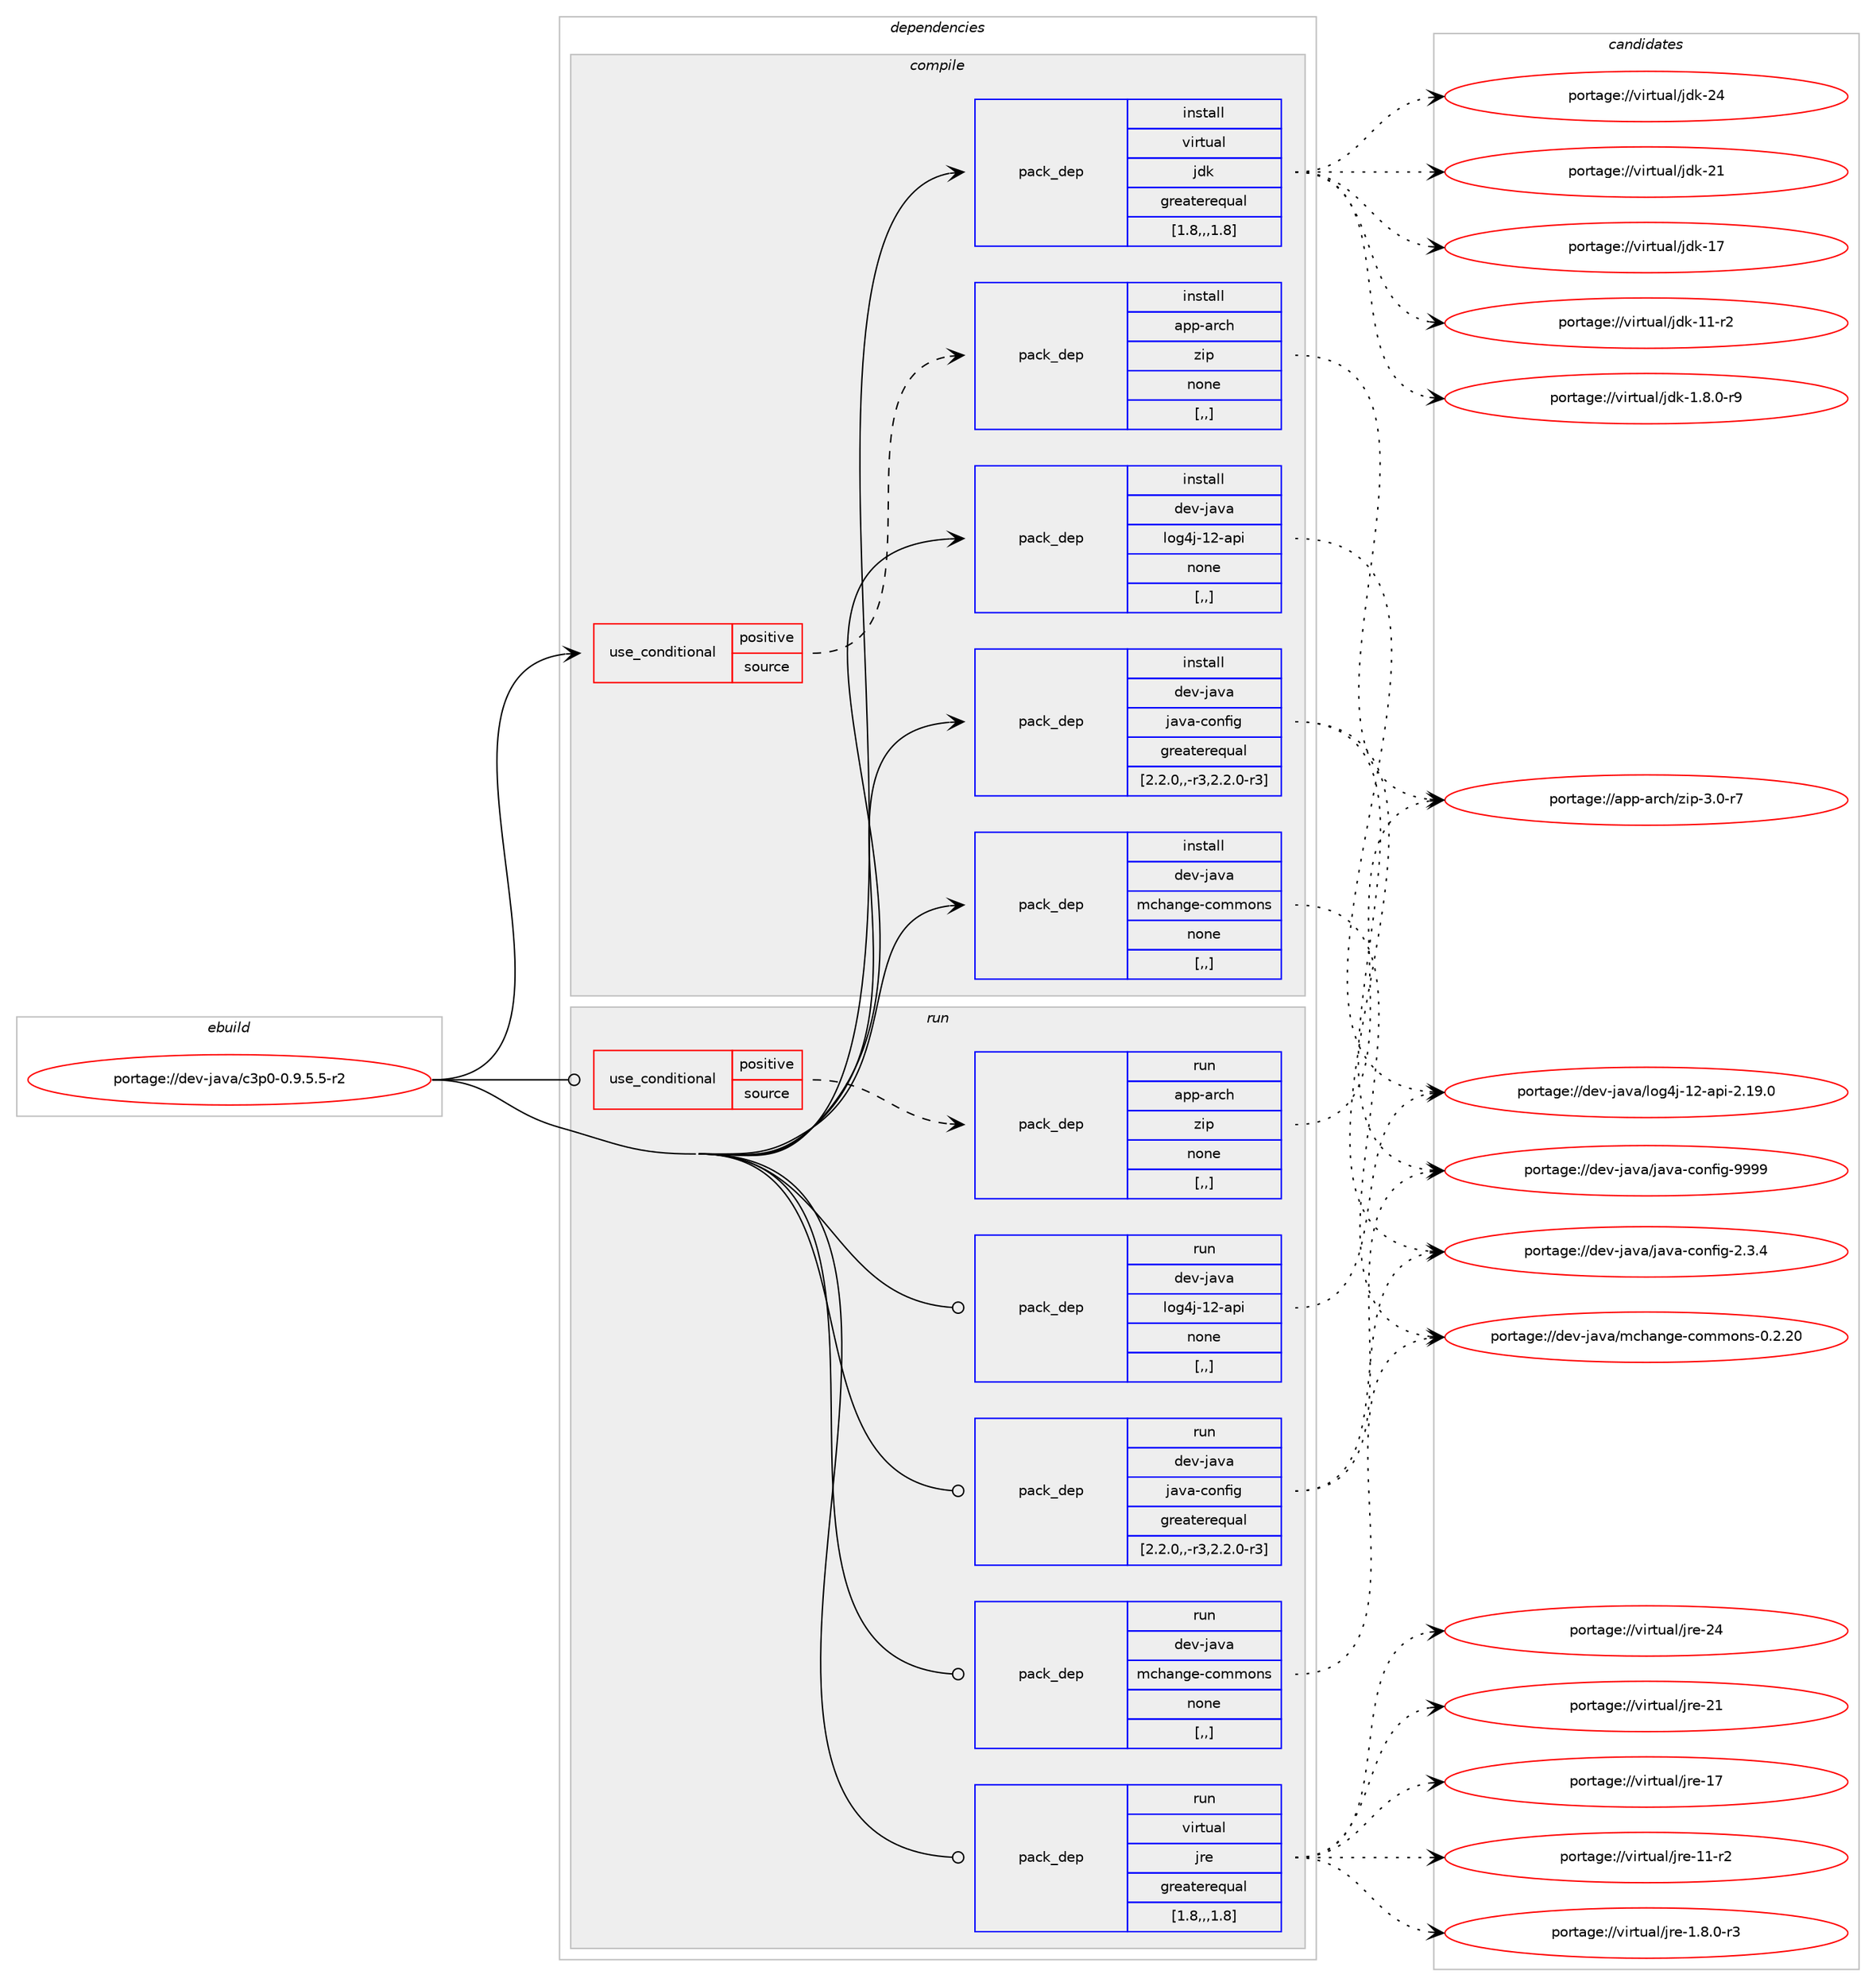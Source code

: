 digraph prolog {

# *************
# Graph options
# *************

newrank=true;
concentrate=true;
compound=true;
graph [rankdir=LR,fontname=Helvetica,fontsize=10,ranksep=1.5];#, ranksep=2.5, nodesep=0.2];
edge  [arrowhead=vee];
node  [fontname=Helvetica,fontsize=10];

# **********
# The ebuild
# **********

subgraph cluster_leftcol {
color=gray;
label=<<i>ebuild</i>>;
id [label="portage://dev-java/c3p0-0.9.5.5-r2", color=red, width=4, href="../dev-java/c3p0-0.9.5.5-r2.svg"];
}

# ****************
# The dependencies
# ****************

subgraph cluster_midcol {
color=gray;
label=<<i>dependencies</i>>;
subgraph cluster_compile {
fillcolor="#eeeeee";
style=filled;
label=<<i>compile</i>>;
subgraph cond151677 {
dependency587023 [label=<<TABLE BORDER="0" CELLBORDER="1" CELLSPACING="0" CELLPADDING="4"><TR><TD ROWSPAN="3" CELLPADDING="10">use_conditional</TD></TR><TR><TD>positive</TD></TR><TR><TD>source</TD></TR></TABLE>>, shape=none, color=red];
subgraph pack430695 {
dependency587024 [label=<<TABLE BORDER="0" CELLBORDER="1" CELLSPACING="0" CELLPADDING="4" WIDTH="220"><TR><TD ROWSPAN="6" CELLPADDING="30">pack_dep</TD></TR><TR><TD WIDTH="110">install</TD></TR><TR><TD>app-arch</TD></TR><TR><TD>zip</TD></TR><TR><TD>none</TD></TR><TR><TD>[,,]</TD></TR></TABLE>>, shape=none, color=blue];
}
dependency587023:e -> dependency587024:w [weight=20,style="dashed",arrowhead="vee"];
}
id:e -> dependency587023:w [weight=20,style="solid",arrowhead="vee"];
subgraph pack430696 {
dependency587025 [label=<<TABLE BORDER="0" CELLBORDER="1" CELLSPACING="0" CELLPADDING="4" WIDTH="220"><TR><TD ROWSPAN="6" CELLPADDING="30">pack_dep</TD></TR><TR><TD WIDTH="110">install</TD></TR><TR><TD>dev-java</TD></TR><TR><TD>java-config</TD></TR><TR><TD>greaterequal</TD></TR><TR><TD>[2.2.0,,-r3,2.2.0-r3]</TD></TR></TABLE>>, shape=none, color=blue];
}
id:e -> dependency587025:w [weight=20,style="solid",arrowhead="vee"];
subgraph pack430697 {
dependency587026 [label=<<TABLE BORDER="0" CELLBORDER="1" CELLSPACING="0" CELLPADDING="4" WIDTH="220"><TR><TD ROWSPAN="6" CELLPADDING="30">pack_dep</TD></TR><TR><TD WIDTH="110">install</TD></TR><TR><TD>dev-java</TD></TR><TR><TD>log4j-12-api</TD></TR><TR><TD>none</TD></TR><TR><TD>[,,]</TD></TR></TABLE>>, shape=none, color=blue];
}
id:e -> dependency587026:w [weight=20,style="solid",arrowhead="vee"];
subgraph pack430698 {
dependency587027 [label=<<TABLE BORDER="0" CELLBORDER="1" CELLSPACING="0" CELLPADDING="4" WIDTH="220"><TR><TD ROWSPAN="6" CELLPADDING="30">pack_dep</TD></TR><TR><TD WIDTH="110">install</TD></TR><TR><TD>dev-java</TD></TR><TR><TD>mchange-commons</TD></TR><TR><TD>none</TD></TR><TR><TD>[,,]</TD></TR></TABLE>>, shape=none, color=blue];
}
id:e -> dependency587027:w [weight=20,style="solid",arrowhead="vee"];
subgraph pack430699 {
dependency587028 [label=<<TABLE BORDER="0" CELLBORDER="1" CELLSPACING="0" CELLPADDING="4" WIDTH="220"><TR><TD ROWSPAN="6" CELLPADDING="30">pack_dep</TD></TR><TR><TD WIDTH="110">install</TD></TR><TR><TD>virtual</TD></TR><TR><TD>jdk</TD></TR><TR><TD>greaterequal</TD></TR><TR><TD>[1.8,,,1.8]</TD></TR></TABLE>>, shape=none, color=blue];
}
id:e -> dependency587028:w [weight=20,style="solid",arrowhead="vee"];
}
subgraph cluster_compileandrun {
fillcolor="#eeeeee";
style=filled;
label=<<i>compile and run</i>>;
}
subgraph cluster_run {
fillcolor="#eeeeee";
style=filled;
label=<<i>run</i>>;
subgraph cond151678 {
dependency587029 [label=<<TABLE BORDER="0" CELLBORDER="1" CELLSPACING="0" CELLPADDING="4"><TR><TD ROWSPAN="3" CELLPADDING="10">use_conditional</TD></TR><TR><TD>positive</TD></TR><TR><TD>source</TD></TR></TABLE>>, shape=none, color=red];
subgraph pack430700 {
dependency587030 [label=<<TABLE BORDER="0" CELLBORDER="1" CELLSPACING="0" CELLPADDING="4" WIDTH="220"><TR><TD ROWSPAN="6" CELLPADDING="30">pack_dep</TD></TR><TR><TD WIDTH="110">run</TD></TR><TR><TD>app-arch</TD></TR><TR><TD>zip</TD></TR><TR><TD>none</TD></TR><TR><TD>[,,]</TD></TR></TABLE>>, shape=none, color=blue];
}
dependency587029:e -> dependency587030:w [weight=20,style="dashed",arrowhead="vee"];
}
id:e -> dependency587029:w [weight=20,style="solid",arrowhead="odot"];
subgraph pack430701 {
dependency587031 [label=<<TABLE BORDER="0" CELLBORDER="1" CELLSPACING="0" CELLPADDING="4" WIDTH="220"><TR><TD ROWSPAN="6" CELLPADDING="30">pack_dep</TD></TR><TR><TD WIDTH="110">run</TD></TR><TR><TD>dev-java</TD></TR><TR><TD>java-config</TD></TR><TR><TD>greaterequal</TD></TR><TR><TD>[2.2.0,,-r3,2.2.0-r3]</TD></TR></TABLE>>, shape=none, color=blue];
}
id:e -> dependency587031:w [weight=20,style="solid",arrowhead="odot"];
subgraph pack430702 {
dependency587032 [label=<<TABLE BORDER="0" CELLBORDER="1" CELLSPACING="0" CELLPADDING="4" WIDTH="220"><TR><TD ROWSPAN="6" CELLPADDING="30">pack_dep</TD></TR><TR><TD WIDTH="110">run</TD></TR><TR><TD>dev-java</TD></TR><TR><TD>log4j-12-api</TD></TR><TR><TD>none</TD></TR><TR><TD>[,,]</TD></TR></TABLE>>, shape=none, color=blue];
}
id:e -> dependency587032:w [weight=20,style="solid",arrowhead="odot"];
subgraph pack430703 {
dependency587033 [label=<<TABLE BORDER="0" CELLBORDER="1" CELLSPACING="0" CELLPADDING="4" WIDTH="220"><TR><TD ROWSPAN="6" CELLPADDING="30">pack_dep</TD></TR><TR><TD WIDTH="110">run</TD></TR><TR><TD>dev-java</TD></TR><TR><TD>mchange-commons</TD></TR><TR><TD>none</TD></TR><TR><TD>[,,]</TD></TR></TABLE>>, shape=none, color=blue];
}
id:e -> dependency587033:w [weight=20,style="solid",arrowhead="odot"];
subgraph pack430704 {
dependency587034 [label=<<TABLE BORDER="0" CELLBORDER="1" CELLSPACING="0" CELLPADDING="4" WIDTH="220"><TR><TD ROWSPAN="6" CELLPADDING="30">pack_dep</TD></TR><TR><TD WIDTH="110">run</TD></TR><TR><TD>virtual</TD></TR><TR><TD>jre</TD></TR><TR><TD>greaterequal</TD></TR><TR><TD>[1.8,,,1.8]</TD></TR></TABLE>>, shape=none, color=blue];
}
id:e -> dependency587034:w [weight=20,style="solid",arrowhead="odot"];
}
}

# **************
# The candidates
# **************

subgraph cluster_choices {
rank=same;
color=gray;
label=<<i>candidates</i>>;

subgraph choice430695 {
color=black;
nodesep=1;
choice9711211245971149910447122105112455146484511455 [label="portage://app-arch/zip-3.0-r7", color=red, width=4,href="../app-arch/zip-3.0-r7.svg"];
dependency587024:e -> choice9711211245971149910447122105112455146484511455:w [style=dotted,weight="100"];
}
subgraph choice430696 {
color=black;
nodesep=1;
choice10010111845106971189747106971189745991111101021051034557575757 [label="portage://dev-java/java-config-9999", color=red, width=4,href="../dev-java/java-config-9999.svg"];
choice1001011184510697118974710697118974599111110102105103455046514652 [label="portage://dev-java/java-config-2.3.4", color=red, width=4,href="../dev-java/java-config-2.3.4.svg"];
dependency587025:e -> choice10010111845106971189747106971189745991111101021051034557575757:w [style=dotted,weight="100"];
dependency587025:e -> choice1001011184510697118974710697118974599111110102105103455046514652:w [style=dotted,weight="100"];
}
subgraph choice430697 {
color=black;
nodesep=1;
choice1001011184510697118974710811110352106454950459711210545504649574648 [label="portage://dev-java/log4j-12-api-2.19.0", color=red, width=4,href="../dev-java/log4j-12-api-2.19.0.svg"];
dependency587026:e -> choice1001011184510697118974710811110352106454950459711210545504649574648:w [style=dotted,weight="100"];
}
subgraph choice430698 {
color=black;
nodesep=1;
choice100101118451069711897471099910497110103101459911110910911111011545484650465048 [label="portage://dev-java/mchange-commons-0.2.20", color=red, width=4,href="../dev-java/mchange-commons-0.2.20.svg"];
dependency587027:e -> choice100101118451069711897471099910497110103101459911110910911111011545484650465048:w [style=dotted,weight="100"];
}
subgraph choice430699 {
color=black;
nodesep=1;
choice1181051141161179710847106100107455052 [label="portage://virtual/jdk-24", color=red, width=4,href="../virtual/jdk-24.svg"];
choice1181051141161179710847106100107455049 [label="portage://virtual/jdk-21", color=red, width=4,href="../virtual/jdk-21.svg"];
choice1181051141161179710847106100107454955 [label="portage://virtual/jdk-17", color=red, width=4,href="../virtual/jdk-17.svg"];
choice11810511411611797108471061001074549494511450 [label="portage://virtual/jdk-11-r2", color=red, width=4,href="../virtual/jdk-11-r2.svg"];
choice11810511411611797108471061001074549465646484511457 [label="portage://virtual/jdk-1.8.0-r9", color=red, width=4,href="../virtual/jdk-1.8.0-r9.svg"];
dependency587028:e -> choice1181051141161179710847106100107455052:w [style=dotted,weight="100"];
dependency587028:e -> choice1181051141161179710847106100107455049:w [style=dotted,weight="100"];
dependency587028:e -> choice1181051141161179710847106100107454955:w [style=dotted,weight="100"];
dependency587028:e -> choice11810511411611797108471061001074549494511450:w [style=dotted,weight="100"];
dependency587028:e -> choice11810511411611797108471061001074549465646484511457:w [style=dotted,weight="100"];
}
subgraph choice430700 {
color=black;
nodesep=1;
choice9711211245971149910447122105112455146484511455 [label="portage://app-arch/zip-3.0-r7", color=red, width=4,href="../app-arch/zip-3.0-r7.svg"];
dependency587030:e -> choice9711211245971149910447122105112455146484511455:w [style=dotted,weight="100"];
}
subgraph choice430701 {
color=black;
nodesep=1;
choice10010111845106971189747106971189745991111101021051034557575757 [label="portage://dev-java/java-config-9999", color=red, width=4,href="../dev-java/java-config-9999.svg"];
choice1001011184510697118974710697118974599111110102105103455046514652 [label="portage://dev-java/java-config-2.3.4", color=red, width=4,href="../dev-java/java-config-2.3.4.svg"];
dependency587031:e -> choice10010111845106971189747106971189745991111101021051034557575757:w [style=dotted,weight="100"];
dependency587031:e -> choice1001011184510697118974710697118974599111110102105103455046514652:w [style=dotted,weight="100"];
}
subgraph choice430702 {
color=black;
nodesep=1;
choice1001011184510697118974710811110352106454950459711210545504649574648 [label="portage://dev-java/log4j-12-api-2.19.0", color=red, width=4,href="../dev-java/log4j-12-api-2.19.0.svg"];
dependency587032:e -> choice1001011184510697118974710811110352106454950459711210545504649574648:w [style=dotted,weight="100"];
}
subgraph choice430703 {
color=black;
nodesep=1;
choice100101118451069711897471099910497110103101459911110910911111011545484650465048 [label="portage://dev-java/mchange-commons-0.2.20", color=red, width=4,href="../dev-java/mchange-commons-0.2.20.svg"];
dependency587033:e -> choice100101118451069711897471099910497110103101459911110910911111011545484650465048:w [style=dotted,weight="100"];
}
subgraph choice430704 {
color=black;
nodesep=1;
choice1181051141161179710847106114101455052 [label="portage://virtual/jre-24", color=red, width=4,href="../virtual/jre-24.svg"];
choice1181051141161179710847106114101455049 [label="portage://virtual/jre-21", color=red, width=4,href="../virtual/jre-21.svg"];
choice1181051141161179710847106114101454955 [label="portage://virtual/jre-17", color=red, width=4,href="../virtual/jre-17.svg"];
choice11810511411611797108471061141014549494511450 [label="portage://virtual/jre-11-r2", color=red, width=4,href="../virtual/jre-11-r2.svg"];
choice11810511411611797108471061141014549465646484511451 [label="portage://virtual/jre-1.8.0-r3", color=red, width=4,href="../virtual/jre-1.8.0-r3.svg"];
dependency587034:e -> choice1181051141161179710847106114101455052:w [style=dotted,weight="100"];
dependency587034:e -> choice1181051141161179710847106114101455049:w [style=dotted,weight="100"];
dependency587034:e -> choice1181051141161179710847106114101454955:w [style=dotted,weight="100"];
dependency587034:e -> choice11810511411611797108471061141014549494511450:w [style=dotted,weight="100"];
dependency587034:e -> choice11810511411611797108471061141014549465646484511451:w [style=dotted,weight="100"];
}
}

}

